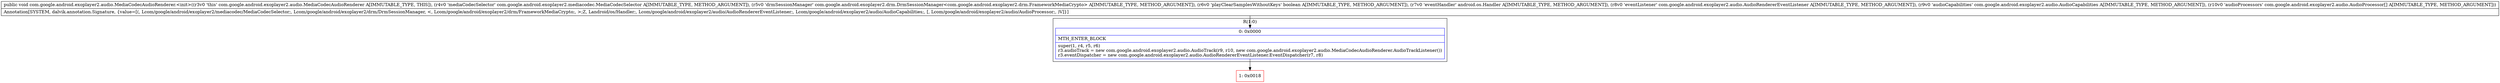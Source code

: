digraph "CFG forcom.google.android.exoplayer2.audio.MediaCodecAudioRenderer.\<init\>(Lcom\/google\/android\/exoplayer2\/mediacodec\/MediaCodecSelector;Lcom\/google\/android\/exoplayer2\/drm\/DrmSessionManager;ZLandroid\/os\/Handler;Lcom\/google\/android\/exoplayer2\/audio\/AudioRendererEventListener;Lcom\/google\/android\/exoplayer2\/audio\/AudioCapabilities;[Lcom\/google\/android\/exoplayer2\/audio\/AudioProcessor;)V" {
subgraph cluster_Region_679047788 {
label = "R(1:0)";
node [shape=record,color=blue];
Node_0 [shape=record,label="{0\:\ 0x0000|MTH_ENTER_BLOCK\l|super(1, r4, r5, r6)\lr3.audioTrack = new com.google.android.exoplayer2.audio.AudioTrack(r9, r10, new com.google.android.exoplayer2.audio.MediaCodecAudioRenderer.AudioTrackListener())\lr3.eventDispatcher = new com.google.android.exoplayer2.audio.AudioRendererEventListener.EventDispatcher(r7, r8)\l}"];
}
Node_1 [shape=record,color=red,label="{1\:\ 0x0018}"];
MethodNode[shape=record,label="{public void com.google.android.exoplayer2.audio.MediaCodecAudioRenderer.\<init\>((r3v0 'this' com.google.android.exoplayer2.audio.MediaCodecAudioRenderer A[IMMUTABLE_TYPE, THIS]), (r4v0 'mediaCodecSelector' com.google.android.exoplayer2.mediacodec.MediaCodecSelector A[IMMUTABLE_TYPE, METHOD_ARGUMENT]), (r5v0 'drmSessionManager' com.google.android.exoplayer2.drm.DrmSessionManager\<com.google.android.exoplayer2.drm.FrameworkMediaCrypto\> A[IMMUTABLE_TYPE, METHOD_ARGUMENT]), (r6v0 'playClearSamplesWithoutKeys' boolean A[IMMUTABLE_TYPE, METHOD_ARGUMENT]), (r7v0 'eventHandler' android.os.Handler A[IMMUTABLE_TYPE, METHOD_ARGUMENT]), (r8v0 'eventListener' com.google.android.exoplayer2.audio.AudioRendererEventListener A[IMMUTABLE_TYPE, METHOD_ARGUMENT]), (r9v0 'audioCapabilities' com.google.android.exoplayer2.audio.AudioCapabilities A[IMMUTABLE_TYPE, METHOD_ARGUMENT]), (r10v0 'audioProcessors' com.google.android.exoplayer2.audio.AudioProcessor[] A[IMMUTABLE_TYPE, METHOD_ARGUMENT]))  | Annotation[SYSTEM, dalvik.annotation.Signature, \{value=[(, Lcom\/google\/android\/exoplayer2\/mediacodec\/MediaCodecSelector;, Lcom\/google\/android\/exoplayer2\/drm\/DrmSessionManager, \<, Lcom\/google\/android\/exoplayer2\/drm\/FrameworkMediaCrypto;, \>;Z, Landroid\/os\/Handler;, Lcom\/google\/android\/exoplayer2\/audio\/AudioRendererEventListener;, Lcom\/google\/android\/exoplayer2\/audio\/AudioCapabilities;, [, Lcom\/google\/android\/exoplayer2\/audio\/AudioProcessor;, )V]\}]\l}"];
MethodNode -> Node_0;
Node_0 -> Node_1;
}


